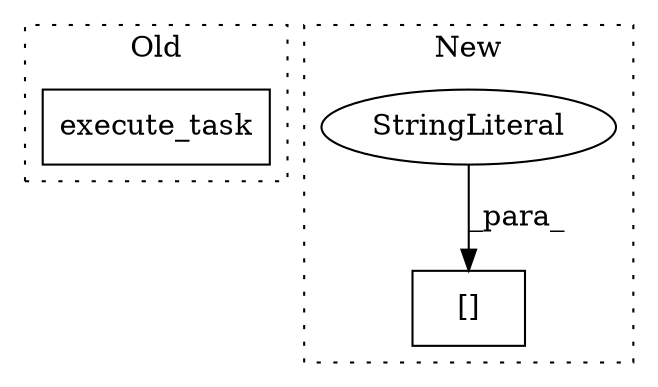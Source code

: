 digraph G {
subgraph cluster0 {
1 [label="execute_task" a="32" s="52319,52388" l="13,1" shape="box"];
label = "Old";
style="dotted";
}
subgraph cluster1 {
2 [label="[]" a="2" s="52581,52602" l="13,1" shape="box"];
3 [label="StringLiteral" a="45" s="52594" l="8" shape="ellipse"];
label = "New";
style="dotted";
}
3 -> 2 [label="_para_"];
}